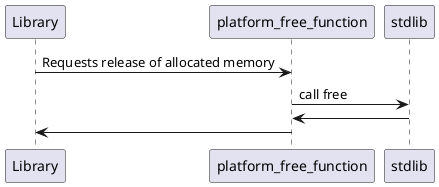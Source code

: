 @startuml inline_umlgraph_2.eps
Library -> platform_free_function : Requests release of allocated memory
platform_free_function -> stdlib : call free
platform_free_function <- stdlib
Library <- platform_free_function
@enduml
@startuml inline_umlgraph_4.eps
Library -> platform_malloc_function : Requests dynamic memory
platform_malloc_function -> stdlib  : call malloc
platform_malloc_function <- stdlib
Library <- platform_malloc_function : returns memory pointer
@enduml
@startuml inline_umlgraph_6.eps
Library -> platform_reset_function : Requests reset of the chip
platform_reset_function -> gpio_driver : set pin to !ena
platform_reset_function <- gpio_driver
Library <- platform_reset_function
@enduml
@startuml inline_umlgraph_8.eps
Library -> platform_sleep_function : Requests sleep by the library
platform_sleep_function -> scheduler : sleep(ms)
platform_sleep_function <- scheduler
Library <- platform_sleep_function
@enduml
@startuml inline_umlgraph_10.eps
Library ->> platform_step_function : Requests generating pulses async
  loop 'numPulses' times
    platform_step_function -> gpio_driver : Set high
    platform_step_function <- gpio_driver
    platform_step_function -> scheduler : sleep(ms)
    platform_step_function <- scheduler
    platform_step_function -> gpio_driver : Set low
    platform_step_function <- gpio_driver
    platform_step_function -> scheduler : sleep(ms)
    platform_step_function <- scheduler
  end
@enduml
@startuml inline_umlgraph_12.eps
Library -> platform_transfer_function : Requests read and write simultaneously
loop num of bytes
  platform_transfer_function -> gpio_driver : CS low
  platform_transfer_function <- gpio_driver
  platform_transfer_function -> spi_driver : 1 byte rx + tx
  platform_transfer_function <- spi_driver
  platform_transfer_function -> gpio_driver : CS high
  platform_transfer_function <- gpio_driver
end
Library <- platform_transfer_function
@enduml
